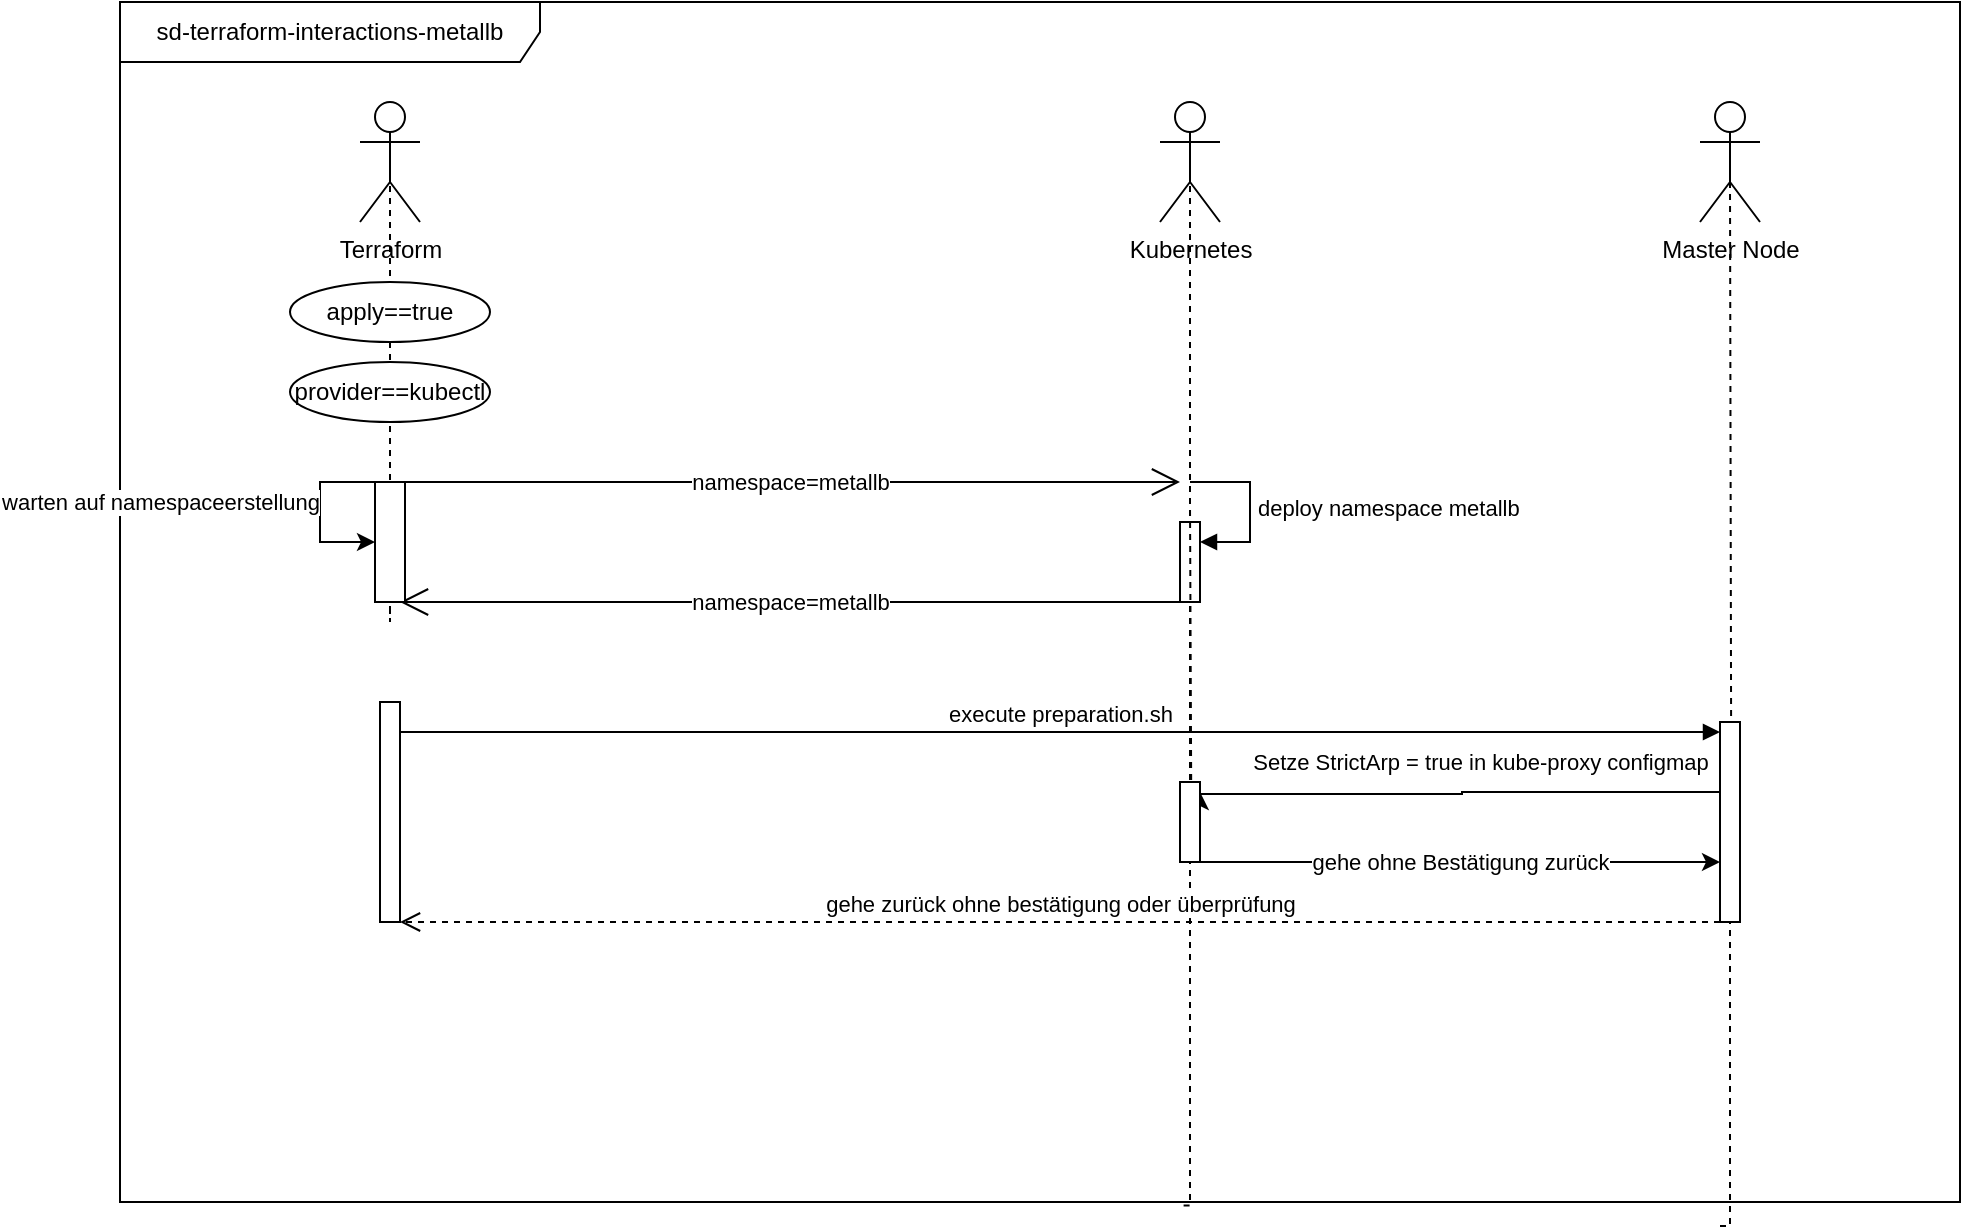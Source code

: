 <mxfile version="24.4.10" type="github">
  <diagram name="Seite-1" id="mMHOEo7cuXuUmrjVVUj_">
    <mxGraphModel dx="2901" dy="680" grid="1" gridSize="10" guides="1" tooltips="1" connect="1" arrows="1" fold="1" page="1" pageScale="1" pageWidth="827" pageHeight="1169" math="0" shadow="0">
      <root>
        <mxCell id="0" />
        <mxCell id="1" parent="0" />
        <mxCell id="BHSRUamQ7bkJ-WpqZw3I-1" value="sd-terraform-interactions-metallb" style="shape=umlFrame;whiteSpace=wrap;html=1;pointerEvents=0;width=210;height=30;" vertex="1" parent="1">
          <mxGeometry x="-70" y="60" width="920" height="600" as="geometry" />
        </mxCell>
        <mxCell id="BHSRUamQ7bkJ-WpqZw3I-2" value="Terraform" style="shape=umlActor;verticalLabelPosition=bottom;verticalAlign=top;html=1;" vertex="1" parent="1">
          <mxGeometry x="50" y="110" width="30" height="60" as="geometry" />
        </mxCell>
        <mxCell id="BHSRUamQ7bkJ-WpqZw3I-3" value="Kubernetes" style="shape=umlActor;verticalLabelPosition=bottom;verticalAlign=top;html=1;" vertex="1" parent="1">
          <mxGeometry x="450" y="110" width="30" height="60" as="geometry" />
        </mxCell>
        <mxCell id="BHSRUamQ7bkJ-WpqZw3I-5" style="edgeStyle=orthogonalEdgeStyle;rounded=0;orthogonalLoop=1;jettySize=auto;html=1;exitX=0.5;exitY=0.5;exitDx=0;exitDy=0;exitPerimeter=0;dashed=1;endArrow=none;endFill=0;" edge="1" parent="1" source="BHSRUamQ7bkJ-WpqZw3I-16" target="BHSRUamQ7bkJ-WpqZw3I-1">
          <mxGeometry relative="1" as="geometry">
            <mxPoint x="64.5" y="355.6" as="sourcePoint" />
            <mxPoint x="65" y="670" as="targetPoint" />
            <Array as="points">
              <mxPoint x="65" y="510" />
              <mxPoint x="65" y="510" />
            </Array>
          </mxGeometry>
        </mxCell>
        <mxCell id="BHSRUamQ7bkJ-WpqZw3I-6" style="edgeStyle=orthogonalEdgeStyle;rounded=0;orthogonalLoop=1;jettySize=auto;html=1;exitX=0.5;exitY=0.5;exitDx=0;exitDy=0;exitPerimeter=0;entryX=0.576;entryY=1.003;entryDx=0;entryDy=0;entryPerimeter=0;endArrow=none;endFill=0;dashed=1;" edge="1" parent="1" source="BHSRUamQ7bkJ-WpqZw3I-3" target="BHSRUamQ7bkJ-WpqZw3I-1">
          <mxGeometry relative="1" as="geometry">
            <Array as="points">
              <mxPoint x="465" y="662" />
            </Array>
          </mxGeometry>
        </mxCell>
        <mxCell id="BHSRUamQ7bkJ-WpqZw3I-9" value="namespace=metallb" style="endArrow=open;endSize=12;html=1;rounded=0;" edge="1" parent="1">
          <mxGeometry width="160" relative="1" as="geometry">
            <mxPoint x="70" y="300" as="sourcePoint" />
            <mxPoint x="460" y="300" as="targetPoint" />
          </mxGeometry>
        </mxCell>
        <mxCell id="BHSRUamQ7bkJ-WpqZw3I-10" value="" style="html=1;points=[[0,0,0,0,5],[0,1,0,0,-5],[1,0,0,0,5],[1,1,0,0,-5]];perimeter=orthogonalPerimeter;outlineConnect=0;targetShapes=umlLifeline;portConstraint=eastwest;newEdgeStyle={&quot;curved&quot;:0,&quot;rounded&quot;:0};" vertex="1" parent="1">
          <mxGeometry x="460" y="320" width="10" height="40" as="geometry" />
        </mxCell>
        <mxCell id="BHSRUamQ7bkJ-WpqZw3I-11" value="deploy namespace metallb" style="html=1;align=left;spacingLeft=2;endArrow=block;rounded=0;edgeStyle=orthogonalEdgeStyle;curved=0;rounded=0;" edge="1" target="BHSRUamQ7bkJ-WpqZw3I-10" parent="1">
          <mxGeometry relative="1" as="geometry">
            <mxPoint x="465" y="300" as="sourcePoint" />
            <Array as="points">
              <mxPoint x="495" y="330" />
            </Array>
          </mxGeometry>
        </mxCell>
        <mxCell id="BHSRUamQ7bkJ-WpqZw3I-12" value="namespace=metallb" style="endArrow=open;endSize=12;html=1;rounded=0;" edge="1" parent="1" source="BHSRUamQ7bkJ-WpqZw3I-10">
          <mxGeometry width="160" relative="1" as="geometry">
            <mxPoint x="80" y="310" as="sourcePoint" />
            <mxPoint x="70" y="360" as="targetPoint" />
          </mxGeometry>
        </mxCell>
        <mxCell id="BHSRUamQ7bkJ-WpqZw3I-17" value="" style="edgeStyle=orthogonalEdgeStyle;rounded=0;orthogonalLoop=1;jettySize=auto;html=1;exitX=0.5;exitY=0.5;exitDx=0;exitDy=0;exitPerimeter=0;dashed=1;endArrow=none;endFill=0;" edge="1" parent="1" source="BHSRUamQ7bkJ-WpqZw3I-2" target="BHSRUamQ7bkJ-WpqZw3I-16">
          <mxGeometry relative="1" as="geometry">
            <mxPoint x="65" y="140" as="sourcePoint" />
            <mxPoint x="65" y="659" as="targetPoint" />
            <Array as="points">
              <mxPoint x="65" y="370" />
              <mxPoint x="65" y="370" />
            </Array>
          </mxGeometry>
        </mxCell>
        <mxCell id="BHSRUamQ7bkJ-WpqZw3I-16" value="" style="html=1;whiteSpace=wrap;" vertex="1" parent="1">
          <mxGeometry x="57.5" y="300" width="15" height="60" as="geometry" />
        </mxCell>
        <mxCell id="BHSRUamQ7bkJ-WpqZw3I-18" value="provider==kubectl" style="ellipse;whiteSpace=wrap;html=1;" vertex="1" parent="1">
          <mxGeometry x="15" y="240" width="100" height="30" as="geometry" />
        </mxCell>
        <mxCell id="BHSRUamQ7bkJ-WpqZw3I-19" value="apply==true" style="ellipse;whiteSpace=wrap;html=1;" vertex="1" parent="1">
          <mxGeometry x="15" y="200" width="100" height="30" as="geometry" />
        </mxCell>
        <mxCell id="BHSRUamQ7bkJ-WpqZw3I-20" value="warten auf namespaceerstellung" style="edgeStyle=orthogonalEdgeStyle;rounded=0;orthogonalLoop=1;jettySize=auto;html=1;exitX=0;exitY=0;exitDx=0;exitDy=0;entryX=0;entryY=0.5;entryDx=0;entryDy=0;" edge="1" parent="1" source="BHSRUamQ7bkJ-WpqZw3I-16" target="BHSRUamQ7bkJ-WpqZw3I-16">
          <mxGeometry x="-0.118" y="-80" relative="1" as="geometry">
            <Array as="points">
              <mxPoint x="30" y="300" />
              <mxPoint x="30" y="330" />
            </Array>
            <mxPoint as="offset" />
          </mxGeometry>
        </mxCell>
        <mxCell id="BHSRUamQ7bkJ-WpqZw3I-25" value="execute preparation.sh" style="html=1;verticalAlign=bottom;endArrow=block;curved=0;rounded=0;" edge="1" parent="1" source="BHSRUamQ7bkJ-WpqZw3I-24">
          <mxGeometry relative="1" as="geometry">
            <mxPoint x="450" y="425" as="sourcePoint" />
            <mxPoint x="730" y="425" as="targetPoint" />
          </mxGeometry>
        </mxCell>
        <mxCell id="BHSRUamQ7bkJ-WpqZw3I-26" value="gehe zurück ohne bestätigung oder überprüfung" style="html=1;verticalAlign=bottom;endArrow=open;dashed=1;endSize=8;curved=0;rounded=0;" edge="1" parent="1">
          <mxGeometry relative="1" as="geometry">
            <mxPoint x="70" y="520" as="targetPoint" />
            <mxPoint x="730" y="520" as="sourcePoint" />
            <mxPoint as="offset" />
          </mxGeometry>
        </mxCell>
        <mxCell id="BHSRUamQ7bkJ-WpqZw3I-24" value="" style="html=1;points=[[0,0,0,0,5],[0,1,0,0,-5],[1,0,0,0,5],[1,1,0,0,-5]];perimeter=orthogonalPerimeter;outlineConnect=0;targetShapes=umlLifeline;portConstraint=eastwest;newEdgeStyle={&quot;curved&quot;:0,&quot;rounded&quot;:0};" vertex="1" parent="1">
          <mxGeometry x="60" y="410" width="10" height="110" as="geometry" />
        </mxCell>
        <mxCell id="BHSRUamQ7bkJ-WpqZw3I-30" value="Master Node" style="shape=umlActor;verticalLabelPosition=bottom;verticalAlign=top;html=1;" vertex="1" parent="1">
          <mxGeometry x="720" y="110" width="30" height="60" as="geometry" />
        </mxCell>
        <mxCell id="BHSRUamQ7bkJ-WpqZw3I-32" style="edgeStyle=orthogonalEdgeStyle;rounded=0;orthogonalLoop=1;jettySize=auto;html=1;exitX=0.5;exitY=0.5;exitDx=0;exitDy=0;exitPerimeter=0;entryX=0.576;entryY=1.003;entryDx=0;entryDy=0;entryPerimeter=0;endArrow=none;endFill=0;dashed=1;" edge="1" parent="1" source="BHSRUamQ7bkJ-WpqZw3I-33">
          <mxGeometry relative="1" as="geometry">
            <mxPoint x="735" y="150" as="sourcePoint" />
            <mxPoint x="730" y="672" as="targetPoint" />
            <Array as="points">
              <mxPoint x="735" y="672" />
            </Array>
          </mxGeometry>
        </mxCell>
        <mxCell id="BHSRUamQ7bkJ-WpqZw3I-34" value="" style="edgeStyle=orthogonalEdgeStyle;rounded=0;orthogonalLoop=1;jettySize=auto;html=1;exitX=0.5;exitY=0.5;exitDx=0;exitDy=0;exitPerimeter=0;entryX=0.576;entryY=1.003;entryDx=0;entryDy=0;entryPerimeter=0;endArrow=none;endFill=0;dashed=1;" edge="1" parent="1" target="BHSRUamQ7bkJ-WpqZw3I-33">
          <mxGeometry relative="1" as="geometry">
            <mxPoint x="735" y="150" as="sourcePoint" />
            <mxPoint x="730" y="672" as="targetPoint" />
            <Array as="points">
              <mxPoint x="736" y="150" />
            </Array>
          </mxGeometry>
        </mxCell>
        <mxCell id="BHSRUamQ7bkJ-WpqZw3I-36" value="Setze StrictArp = true in kube-proxy configmap" style="edgeStyle=orthogonalEdgeStyle;rounded=0;orthogonalLoop=1;jettySize=auto;html=1;curved=0;" edge="1" parent="1" source="BHSRUamQ7bkJ-WpqZw3I-33">
          <mxGeometry x="-0.079" y="-15" relative="1" as="geometry">
            <mxPoint x="470" y="455" as="targetPoint" />
            <Array as="points">
              <mxPoint x="601" y="455" />
              <mxPoint x="601" y="456" />
            </Array>
            <mxPoint as="offset" />
          </mxGeometry>
        </mxCell>
        <mxCell id="BHSRUamQ7bkJ-WpqZw3I-33" value="" style="html=1;points=[[0,0,0,0,5],[0,1,0,0,-5],[1,0,0,0,5],[1,1,0,0,-5]];perimeter=orthogonalPerimeter;outlineConnect=0;targetShapes=umlLifeline;portConstraint=eastwest;newEdgeStyle={&quot;curved&quot;:0,&quot;rounded&quot;:0};" vertex="1" parent="1">
          <mxGeometry x="730" y="420" width="10" height="100" as="geometry" />
        </mxCell>
        <mxCell id="BHSRUamQ7bkJ-WpqZw3I-38" value="" style="edgeStyle=orthogonalEdgeStyle;rounded=0;orthogonalLoop=1;jettySize=auto;html=1;exitX=0.5;exitY=0.5;exitDx=0;exitDy=0;exitPerimeter=0;entryX=0.576;entryY=1.003;entryDx=0;entryDy=0;entryPerimeter=0;endArrow=none;endFill=0;dashed=1;" edge="1" parent="1" source="BHSRUamQ7bkJ-WpqZw3I-3" target="BHSRUamQ7bkJ-WpqZw3I-37">
          <mxGeometry relative="1" as="geometry">
            <mxPoint x="465" y="140" as="sourcePoint" />
            <mxPoint x="460" y="662" as="targetPoint" />
            <Array as="points">
              <mxPoint x="465" y="310" />
              <mxPoint x="466" y="310" />
            </Array>
          </mxGeometry>
        </mxCell>
        <mxCell id="BHSRUamQ7bkJ-WpqZw3I-40" value="gehe ohne Bestätigung zurück" style="edgeStyle=orthogonalEdgeStyle;rounded=0;orthogonalLoop=1;jettySize=auto;html=1;curved=0;" edge="1" parent="1" source="BHSRUamQ7bkJ-WpqZw3I-37">
          <mxGeometry relative="1" as="geometry">
            <mxPoint x="730" y="490" as="targetPoint" />
            <Array as="points">
              <mxPoint x="590" y="490" />
              <mxPoint x="590" y="490" />
            </Array>
          </mxGeometry>
        </mxCell>
        <mxCell id="BHSRUamQ7bkJ-WpqZw3I-37" value="" style="html=1;points=[[0,0,0,0,5],[0,1,0,0,-5],[1,0,0,0,5],[1,1,0,0,-5]];perimeter=orthogonalPerimeter;outlineConnect=0;targetShapes=umlLifeline;portConstraint=eastwest;newEdgeStyle={&quot;curved&quot;:0,&quot;rounded&quot;:0};" vertex="1" parent="1">
          <mxGeometry x="460" y="450" width="10" height="40" as="geometry" />
        </mxCell>
      </root>
    </mxGraphModel>
  </diagram>
</mxfile>
